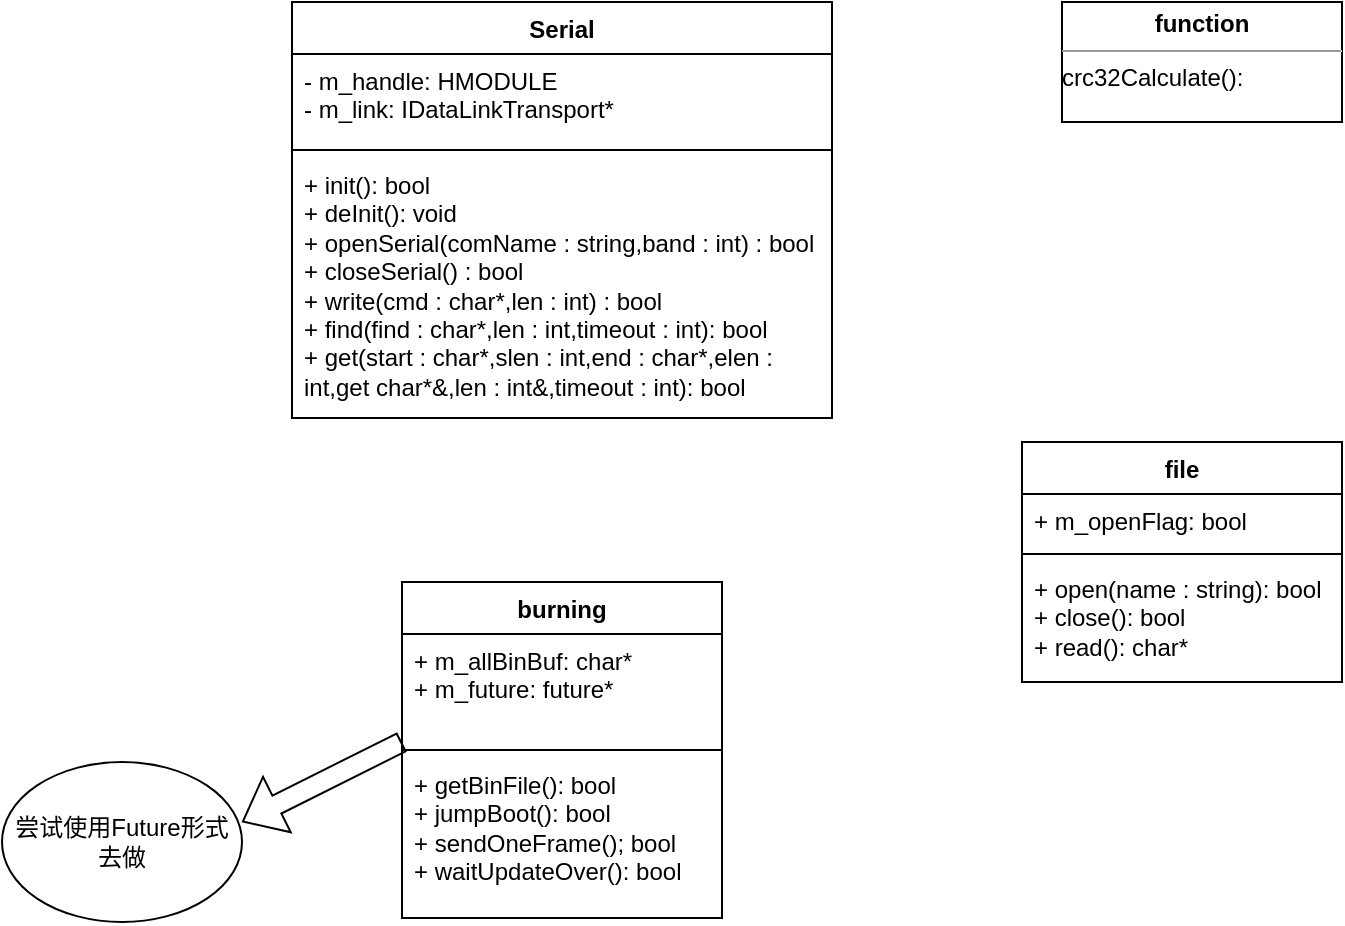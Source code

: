 <mxfile version="22.1.2" type="device" pages="2">
  <diagram name="第 1 页" id="j1IvKc-4j0pZnj1ZVIw_">
    <mxGraphModel dx="882" dy="687" grid="1" gridSize="10" guides="1" tooltips="1" connect="1" arrows="1" fold="1" page="1" pageScale="1" pageWidth="827" pageHeight="1169" math="0" shadow="0">
      <root>
        <mxCell id="0" />
        <mxCell id="1" parent="0" />
        <mxCell id="uin81MQZJOPahrOuFoBm-1" value="Serial" style="swimlane;fontStyle=1;align=center;verticalAlign=top;childLayout=stackLayout;horizontal=1;startSize=26;horizontalStack=0;resizeParent=1;resizeParentMax=0;resizeLast=0;collapsible=1;marginBottom=0;whiteSpace=wrap;html=1;" vertex="1" parent="1">
          <mxGeometry x="165" y="100" width="270" height="208" as="geometry" />
        </mxCell>
        <mxCell id="uin81MQZJOPahrOuFoBm-2" value="- m_handle: HMODULE&lt;br&gt;- m_link: IDataLinkTransport*" style="text;strokeColor=none;fillColor=none;align=left;verticalAlign=top;spacingLeft=4;spacingRight=4;overflow=hidden;rotatable=0;points=[[0,0.5],[1,0.5]];portConstraint=eastwest;whiteSpace=wrap;html=1;" vertex="1" parent="uin81MQZJOPahrOuFoBm-1">
          <mxGeometry y="26" width="270" height="44" as="geometry" />
        </mxCell>
        <mxCell id="uin81MQZJOPahrOuFoBm-3" value="" style="line;strokeWidth=1;fillColor=none;align=left;verticalAlign=middle;spacingTop=-1;spacingLeft=3;spacingRight=3;rotatable=0;labelPosition=right;points=[];portConstraint=eastwest;strokeColor=inherit;" vertex="1" parent="uin81MQZJOPahrOuFoBm-1">
          <mxGeometry y="70" width="270" height="8" as="geometry" />
        </mxCell>
        <mxCell id="uin81MQZJOPahrOuFoBm-4" value="+ init(): bool&lt;br&gt;+ deInit(): void&lt;br&gt;+ openSerial(comName : string,band : int) : bool&lt;br&gt;+ closeSerial() : bool&lt;br&gt;+ write(cmd : char*,len : int) : bool&lt;br&gt;+ find(find : char*,len : int,timeout : int): bool&lt;br&gt;+ get(start : char*,slen : int,end : char*,elen : int,get char*&amp;amp;,len : int&amp;amp;,timeout : int): bool" style="text;strokeColor=none;fillColor=none;align=left;verticalAlign=top;spacingLeft=4;spacingRight=4;overflow=hidden;rotatable=0;points=[[0,0.5],[1,0.5]];portConstraint=eastwest;whiteSpace=wrap;html=1;" vertex="1" parent="uin81MQZJOPahrOuFoBm-1">
          <mxGeometry y="78" width="270" height="130" as="geometry" />
        </mxCell>
        <mxCell id="uin81MQZJOPahrOuFoBm-6" value="&lt;p style=&quot;margin:0px;margin-top:4px;text-align:center;&quot;&gt;&lt;b&gt;function&lt;/b&gt;&lt;/p&gt;&lt;hr size=&quot;1&quot;&gt;&lt;div style=&quot;height:2px;&quot;&gt;crc32Calculate():&lt;/div&gt;" style="verticalAlign=top;align=left;overflow=fill;fontSize=12;fontFamily=Helvetica;html=1;whiteSpace=wrap;" vertex="1" parent="1">
          <mxGeometry x="550" y="100" width="140" height="60" as="geometry" />
        </mxCell>
        <mxCell id="uin81MQZJOPahrOuFoBm-8" value="burning" style="swimlane;fontStyle=1;align=center;verticalAlign=top;childLayout=stackLayout;horizontal=1;startSize=26;horizontalStack=0;resizeParent=1;resizeParentMax=0;resizeLast=0;collapsible=1;marginBottom=0;whiteSpace=wrap;html=1;" vertex="1" parent="1">
          <mxGeometry x="220" y="390" width="160" height="168" as="geometry" />
        </mxCell>
        <mxCell id="uin81MQZJOPahrOuFoBm-9" value="+ m_allBinBuf: char*&lt;br&gt;+ m_future: future*" style="text;strokeColor=none;fillColor=none;align=left;verticalAlign=top;spacingLeft=4;spacingRight=4;overflow=hidden;rotatable=0;points=[[0,0.5],[1,0.5]];portConstraint=eastwest;whiteSpace=wrap;html=1;" vertex="1" parent="uin81MQZJOPahrOuFoBm-8">
          <mxGeometry y="26" width="160" height="54" as="geometry" />
        </mxCell>
        <mxCell id="uin81MQZJOPahrOuFoBm-10" value="" style="line;strokeWidth=1;fillColor=none;align=left;verticalAlign=middle;spacingTop=-1;spacingLeft=3;spacingRight=3;rotatable=0;labelPosition=right;points=[];portConstraint=eastwest;strokeColor=inherit;" vertex="1" parent="uin81MQZJOPahrOuFoBm-8">
          <mxGeometry y="80" width="160" height="8" as="geometry" />
        </mxCell>
        <mxCell id="uin81MQZJOPahrOuFoBm-11" value="+ getBinFile(): bool&lt;br&gt;+ jumpBoot(): bool&lt;br&gt;+ sendOneFrame(); bool&lt;br&gt;+ waitUpdateOver(): bool" style="text;strokeColor=none;fillColor=none;align=left;verticalAlign=top;spacingLeft=4;spacingRight=4;overflow=hidden;rotatable=0;points=[[0,0.5],[1,0.5]];portConstraint=eastwest;whiteSpace=wrap;html=1;" vertex="1" parent="uin81MQZJOPahrOuFoBm-8">
          <mxGeometry y="88" width="160" height="80" as="geometry" />
        </mxCell>
        <mxCell id="RhStBzJ_8Y4dhNbDi5qE-1" value="file" style="swimlane;fontStyle=1;align=center;verticalAlign=top;childLayout=stackLayout;horizontal=1;startSize=26;horizontalStack=0;resizeParent=1;resizeParentMax=0;resizeLast=0;collapsible=1;marginBottom=0;whiteSpace=wrap;html=1;" vertex="1" parent="1">
          <mxGeometry x="530" y="320" width="160" height="120" as="geometry" />
        </mxCell>
        <mxCell id="RhStBzJ_8Y4dhNbDi5qE-2" value="+ m_openFlag: bool" style="text;strokeColor=none;fillColor=none;align=left;verticalAlign=top;spacingLeft=4;spacingRight=4;overflow=hidden;rotatable=0;points=[[0,0.5],[1,0.5]];portConstraint=eastwest;whiteSpace=wrap;html=1;" vertex="1" parent="RhStBzJ_8Y4dhNbDi5qE-1">
          <mxGeometry y="26" width="160" height="26" as="geometry" />
        </mxCell>
        <mxCell id="RhStBzJ_8Y4dhNbDi5qE-3" value="" style="line;strokeWidth=1;fillColor=none;align=left;verticalAlign=middle;spacingTop=-1;spacingLeft=3;spacingRight=3;rotatable=0;labelPosition=right;points=[];portConstraint=eastwest;strokeColor=inherit;" vertex="1" parent="RhStBzJ_8Y4dhNbDi5qE-1">
          <mxGeometry y="52" width="160" height="8" as="geometry" />
        </mxCell>
        <mxCell id="RhStBzJ_8Y4dhNbDi5qE-4" value="+ open(name : string): bool&lt;br&gt;+ close(): bool&lt;br&gt;+ read(): char*" style="text;strokeColor=none;fillColor=none;align=left;verticalAlign=top;spacingLeft=4;spacingRight=4;overflow=hidden;rotatable=0;points=[[0,0.5],[1,0.5]];portConstraint=eastwest;whiteSpace=wrap;html=1;" vertex="1" parent="RhStBzJ_8Y4dhNbDi5qE-1">
          <mxGeometry y="60" width="160" height="60" as="geometry" />
        </mxCell>
        <mxCell id="wDavrbQ9-XLE2-c48Ypt-1" value="" style="shape=flexArrow;endArrow=classic;html=1;rounded=0;" edge="1" parent="1">
          <mxGeometry width="50" height="50" relative="1" as="geometry">
            <mxPoint x="220" y="470" as="sourcePoint" />
            <mxPoint x="140" y="510" as="targetPoint" />
          </mxGeometry>
        </mxCell>
        <mxCell id="wDavrbQ9-XLE2-c48Ypt-2" value="尝试使用Future形式去做" style="ellipse;whiteSpace=wrap;html=1;" vertex="1" parent="1">
          <mxGeometry x="20" y="480" width="120" height="80" as="geometry" />
        </mxCell>
      </root>
    </mxGraphModel>
  </diagram>
  <diagram id="Gul4vkQth8ShKDHMGEgP" name="第 2 页">
    <mxGraphModel dx="882" dy="687" grid="1" gridSize="10" guides="1" tooltips="1" connect="1" arrows="1" fold="1" page="1" pageScale="1" pageWidth="827" pageHeight="1169" math="0" shadow="0">
      <root>
        <mxCell id="0" />
        <mxCell id="1" parent="0" />
        <mxCell id="tpQDGyeZMhpuyulx4l5z-1" value="Central Idea" style="ellipse;whiteSpace=wrap;html=1;align=center;newEdgeStyle={&quot;edgeStyle&quot;:&quot;entityRelationEdgeStyle&quot;,&quot;startArrow&quot;:&quot;none&quot;,&quot;endArrow&quot;:&quot;none&quot;,&quot;segment&quot;:10,&quot;curved&quot;:1,&quot;sourcePerimeterSpacing&quot;:0,&quot;targetPerimeterSpacing&quot;:0};treeFolding=1;treeMoving=1;" vertex="1" parent="1">
          <mxGeometry x="150" y="290" width="100" height="40" as="geometry" />
        </mxCell>
        <mxCell id="tpQDGyeZMhpuyulx4l5z-2" value="串口操作" style="whiteSpace=wrap;html=1;shape=partialRectangle;top=0;left=0;bottom=1;right=0;points=[[0,1],[1,1]];fillColor=none;align=center;verticalAlign=bottom;routingCenterY=0.5;snapToPoint=1;recursiveResize=0;autosize=1;treeFolding=1;treeMoving=1;newEdgeStyle={&quot;edgeStyle&quot;:&quot;entityRelationEdgeStyle&quot;,&quot;startArrow&quot;:&quot;none&quot;,&quot;endArrow&quot;:&quot;none&quot;,&quot;segment&quot;:10,&quot;curved&quot;:1,&quot;sourcePerimeterSpacing&quot;:0,&quot;targetPerimeterSpacing&quot;:0};" vertex="1" parent="1">
          <mxGeometry x="295" y="200" width="90" height="30" as="geometry" />
        </mxCell>
        <mxCell id="tpQDGyeZMhpuyulx4l5z-3" value="" style="edgeStyle=entityRelationEdgeStyle;startArrow=none;endArrow=none;segment=10;curved=1;sourcePerimeterSpacing=0;targetPerimeterSpacing=0;rounded=0;" edge="1" target="tpQDGyeZMhpuyulx4l5z-2" parent="1" source="tpQDGyeZMhpuyulx4l5z-1">
          <mxGeometry relative="1" as="geometry">
            <mxPoint x="310" y="310" as="sourcePoint" />
          </mxGeometry>
        </mxCell>
        <mxCell id="tpQDGyeZMhpuyulx4l5z-4" value="文件读取" style="whiteSpace=wrap;html=1;shape=partialRectangle;top=0;left=0;bottom=1;right=0;points=[[0,1],[1,1]];fillColor=none;align=center;verticalAlign=bottom;routingCenterY=0.5;snapToPoint=1;recursiveResize=0;autosize=1;treeFolding=1;treeMoving=1;newEdgeStyle={&quot;edgeStyle&quot;:&quot;entityRelationEdgeStyle&quot;,&quot;startArrow&quot;:&quot;none&quot;,&quot;endArrow&quot;:&quot;none&quot;,&quot;segment&quot;:10,&quot;curved&quot;:1,&quot;sourcePerimeterSpacing&quot;:0,&quot;targetPerimeterSpacing&quot;:0};" vertex="1" parent="1">
          <mxGeometry x="300" y="290" width="90" height="30" as="geometry" />
        </mxCell>
        <mxCell id="tpQDGyeZMhpuyulx4l5z-5" value="" style="edgeStyle=entityRelationEdgeStyle;startArrow=none;endArrow=none;segment=10;curved=1;sourcePerimeterSpacing=0;targetPerimeterSpacing=0;rounded=0;" edge="1" target="tpQDGyeZMhpuyulx4l5z-4" parent="1" source="tpQDGyeZMhpuyulx4l5z-1">
          <mxGeometry relative="1" as="geometry">
            <mxPoint x="294" y="330" as="sourcePoint" />
          </mxGeometry>
        </mxCell>
        <mxCell id="tpQDGyeZMhpuyulx4l5z-6" value="烧录" style="whiteSpace=wrap;html=1;shape=partialRectangle;top=0;left=0;bottom=1;right=0;points=[[0,1],[1,1]];fillColor=none;align=center;verticalAlign=bottom;routingCenterY=0.5;snapToPoint=1;recursiveResize=0;autosize=1;treeFolding=1;treeMoving=1;newEdgeStyle={&quot;edgeStyle&quot;:&quot;entityRelationEdgeStyle&quot;,&quot;startArrow&quot;:&quot;none&quot;,&quot;endArrow&quot;:&quot;none&quot;,&quot;segment&quot;:10,&quot;curved&quot;:1,&quot;sourcePerimeterSpacing&quot;:0,&quot;targetPerimeterSpacing&quot;:0};" vertex="1" parent="1">
          <mxGeometry x="310" y="370" width="60" height="30" as="geometry" />
        </mxCell>
        <mxCell id="tpQDGyeZMhpuyulx4l5z-7" value="" style="edgeStyle=entityRelationEdgeStyle;startArrow=none;endArrow=none;segment=10;curved=1;sourcePerimeterSpacing=0;targetPerimeterSpacing=0;rounded=0;" edge="1" target="tpQDGyeZMhpuyulx4l5z-6" parent="1" source="tpQDGyeZMhpuyulx4l5z-1">
          <mxGeometry relative="1" as="geometry">
            <mxPoint x="270" y="420" as="sourcePoint" />
          </mxGeometry>
        </mxCell>
        <mxCell id="tpQDGyeZMhpuyulx4l5z-8" value="日志记录" style="whiteSpace=wrap;html=1;shape=partialRectangle;top=0;left=0;bottom=1;right=0;points=[[0,1],[1,1]];fillColor=none;align=center;verticalAlign=bottom;routingCenterY=0.5;snapToPoint=1;recursiveResize=0;autosize=1;treeFolding=1;treeMoving=1;newEdgeStyle={&quot;edgeStyle&quot;:&quot;entityRelationEdgeStyle&quot;,&quot;startArrow&quot;:&quot;none&quot;,&quot;endArrow&quot;:&quot;none&quot;,&quot;segment&quot;:10,&quot;curved&quot;:1,&quot;sourcePerimeterSpacing&quot;:0,&quot;targetPerimeterSpacing&quot;:0};" vertex="1" parent="1">
          <mxGeometry x="300" y="470" width="90" height="30" as="geometry" />
        </mxCell>
        <mxCell id="tpQDGyeZMhpuyulx4l5z-9" value="" style="edgeStyle=entityRelationEdgeStyle;startArrow=none;endArrow=none;segment=10;curved=1;sourcePerimeterSpacing=0;targetPerimeterSpacing=0;rounded=0;" edge="1" target="tpQDGyeZMhpuyulx4l5z-8" parent="1" source="tpQDGyeZMhpuyulx4l5z-1">
          <mxGeometry relative="1" as="geometry">
            <mxPoint x="270" y="480" as="sourcePoint" />
          </mxGeometry>
        </mxCell>
        <mxCell id="tpQDGyeZMhpuyulx4l5z-11" style="edgeStyle=elbowEdgeStyle;rounded=0;orthogonalLoop=1;jettySize=auto;html=1;startArrow=none;endArrow=none;exitX=0;exitY=0.5;exitDx=0;exitDy=0;" edge="1" parent="1" source="tpQDGyeZMhpuyulx4l5z-10" target="tpQDGyeZMhpuyulx4l5z-2">
          <mxGeometry relative="1" as="geometry" />
        </mxCell>
        <UserObject label="1、初始化&lt;br&gt;2、连接&lt;br&gt;3、断开&lt;br&gt;4、写数据&lt;br&gt;5、读数据&lt;br&gt;6、释放" treeRoot="1" id="tpQDGyeZMhpuyulx4l5z-10">
          <mxCell style="whiteSpace=wrap;html=1;align=left;treeFolding=1;treeMoving=1;newEdgeStyle={&quot;edgeStyle&quot;:&quot;elbowEdgeStyle&quot;,&quot;startArrow&quot;:&quot;none&quot;,&quot;endArrow&quot;:&quot;none&quot;};" vertex="1" parent="1">
            <mxGeometry x="500" y="175" width="90" height="110" as="geometry" />
          </mxCell>
        </UserObject>
        <mxCell id="tpQDGyeZMhpuyulx4l5z-13" style="edgeStyle=elbowEdgeStyle;rounded=0;orthogonalLoop=1;jettySize=auto;html=1;startArrow=none;endArrow=none;exitX=0;exitY=0.5;exitDx=0;exitDy=0;" edge="1" parent="1" source="tpQDGyeZMhpuyulx4l5z-12" target="tpQDGyeZMhpuyulx4l5z-4">
          <mxGeometry relative="1" as="geometry" />
        </mxCell>
        <UserObject label="1、打开文件&lt;br&gt;2、读取数据&lt;br&gt;3、关闭文件" treeRoot="1" id="tpQDGyeZMhpuyulx4l5z-12">
          <mxCell style="whiteSpace=wrap;html=1;align=center;treeFolding=1;treeMoving=1;newEdgeStyle={&quot;edgeStyle&quot;:&quot;elbowEdgeStyle&quot;,&quot;startArrow&quot;:&quot;none&quot;,&quot;endArrow&quot;:&quot;none&quot;};" vertex="1" parent="1">
            <mxGeometry x="610" y="290" width="120" height="60" as="geometry" />
          </mxCell>
        </UserObject>
        <mxCell id="tpQDGyeZMhpuyulx4l5z-15" style="edgeStyle=elbowEdgeStyle;rounded=0;orthogonalLoop=1;jettySize=auto;html=1;startArrow=none;endArrow=none;exitX=0;exitY=0.5;exitDx=0;exitDy=0;" edge="1" parent="1" source="tpQDGyeZMhpuyulx4l5z-14" target="tpQDGyeZMhpuyulx4l5z-6">
          <mxGeometry relative="1" as="geometry">
            <Array as="points">
              <mxPoint x="430" y="410" />
            </Array>
          </mxGeometry>
        </mxCell>
        <UserObject label="1、填充0xFF满足整数K大小&lt;br&gt;2、跳转到boot&lt;br&gt;2、发送一包1024字节数据&lt;br&gt;3、等待回复校验&lt;br&gt;4、等待升级结束" treeRoot="1" id="tpQDGyeZMhpuyulx4l5z-14">
          <mxCell style="whiteSpace=wrap;html=1;align=left;treeFolding=1;treeMoving=1;newEdgeStyle={&quot;edgeStyle&quot;:&quot;elbowEdgeStyle&quot;,&quot;startArrow&quot;:&quot;none&quot;,&quot;endArrow&quot;:&quot;none&quot;};" vertex="1" parent="1">
            <mxGeometry x="570" y="360" width="170" height="100" as="geometry" />
          </mxCell>
        </UserObject>
        <mxCell id="tpQDGyeZMhpuyulx4l5z-17" style="edgeStyle=elbowEdgeStyle;rounded=0;orthogonalLoop=1;jettySize=auto;html=1;startArrow=none;endArrow=none;exitX=0;exitY=0.5;exitDx=0;exitDy=0;" edge="1" parent="1" source="tpQDGyeZMhpuyulx4l5z-16" target="tpQDGyeZMhpuyulx4l5z-8">
          <mxGeometry relative="1" as="geometry" />
        </mxCell>
        <UserObject label="1、文件日志记录&lt;br&gt;2、界面日志记录" treeRoot="1" id="tpQDGyeZMhpuyulx4l5z-16">
          <mxCell style="whiteSpace=wrap;html=1;align=center;treeFolding=1;treeMoving=1;newEdgeStyle={&quot;edgeStyle&quot;:&quot;elbowEdgeStyle&quot;,&quot;startArrow&quot;:&quot;none&quot;,&quot;endArrow&quot;:&quot;none&quot;};" vertex="1" parent="1">
            <mxGeometry x="470" y="480" width="120" height="60" as="geometry" />
          </mxCell>
        </UserObject>
      </root>
    </mxGraphModel>
  </diagram>
</mxfile>

